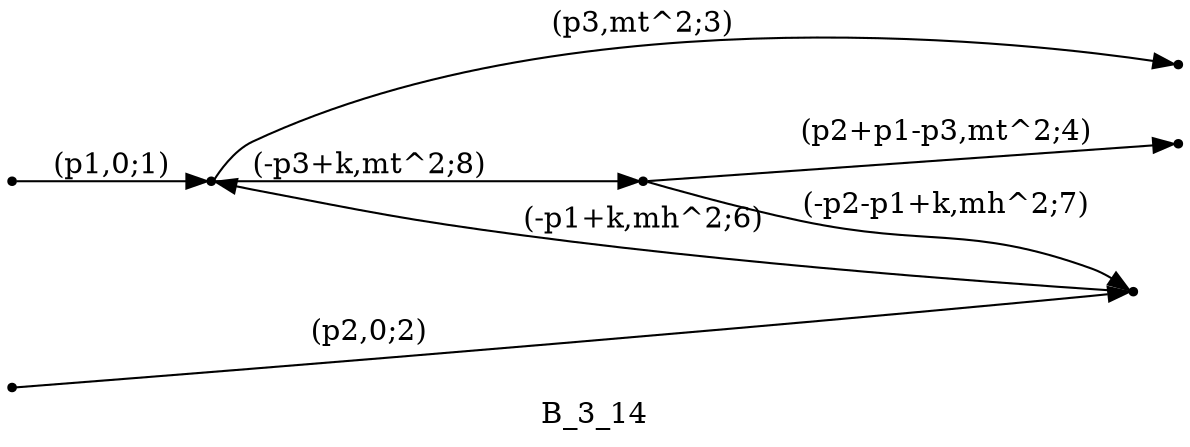 digraph B_3_14 {
  label="B_3_14";
  rankdir="LR";
  subgraph edges {
    -1 -> 3 [label="(p1,0;1)"];
    -2 -> 1 [label="(p2,0;2)"];
    3 -> -3 [label="(p3,mt^2;3)"];
    2 -> -4 [label="(p2+p1-p3,mt^2;4)"];
    1 -> 3 [label="(-p1+k,mh^2;6)"];
    2 -> 1 [label="(-p2-p1+k,mh^2;7)"];
    3 -> 2 [label="(-p3+k,mt^2;8)"];
  }
  subgraph incoming { rank="source"; -1; -2; }
  subgraph outgoing { rank="sink"; -3; -4; }
-4 [shape=point];
-3 [shape=point];
-2 [shape=point];
-1 [shape=point];
1 [shape=point];
2 [shape=point];
3 [shape=point];
}

